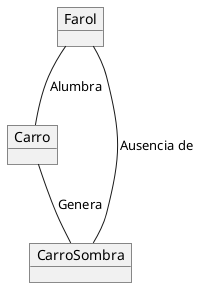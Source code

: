 @startuml

object "Farol" as Luz
object "Carro" as Objeto
object "CarroSombra" as Sombra


Luz -- Objeto: Alumbra
'Objeto -- Luz : bloquea
Objeto -- Sombra : Genera
Sombra -- Luz: Ausencia de

 @enduml
